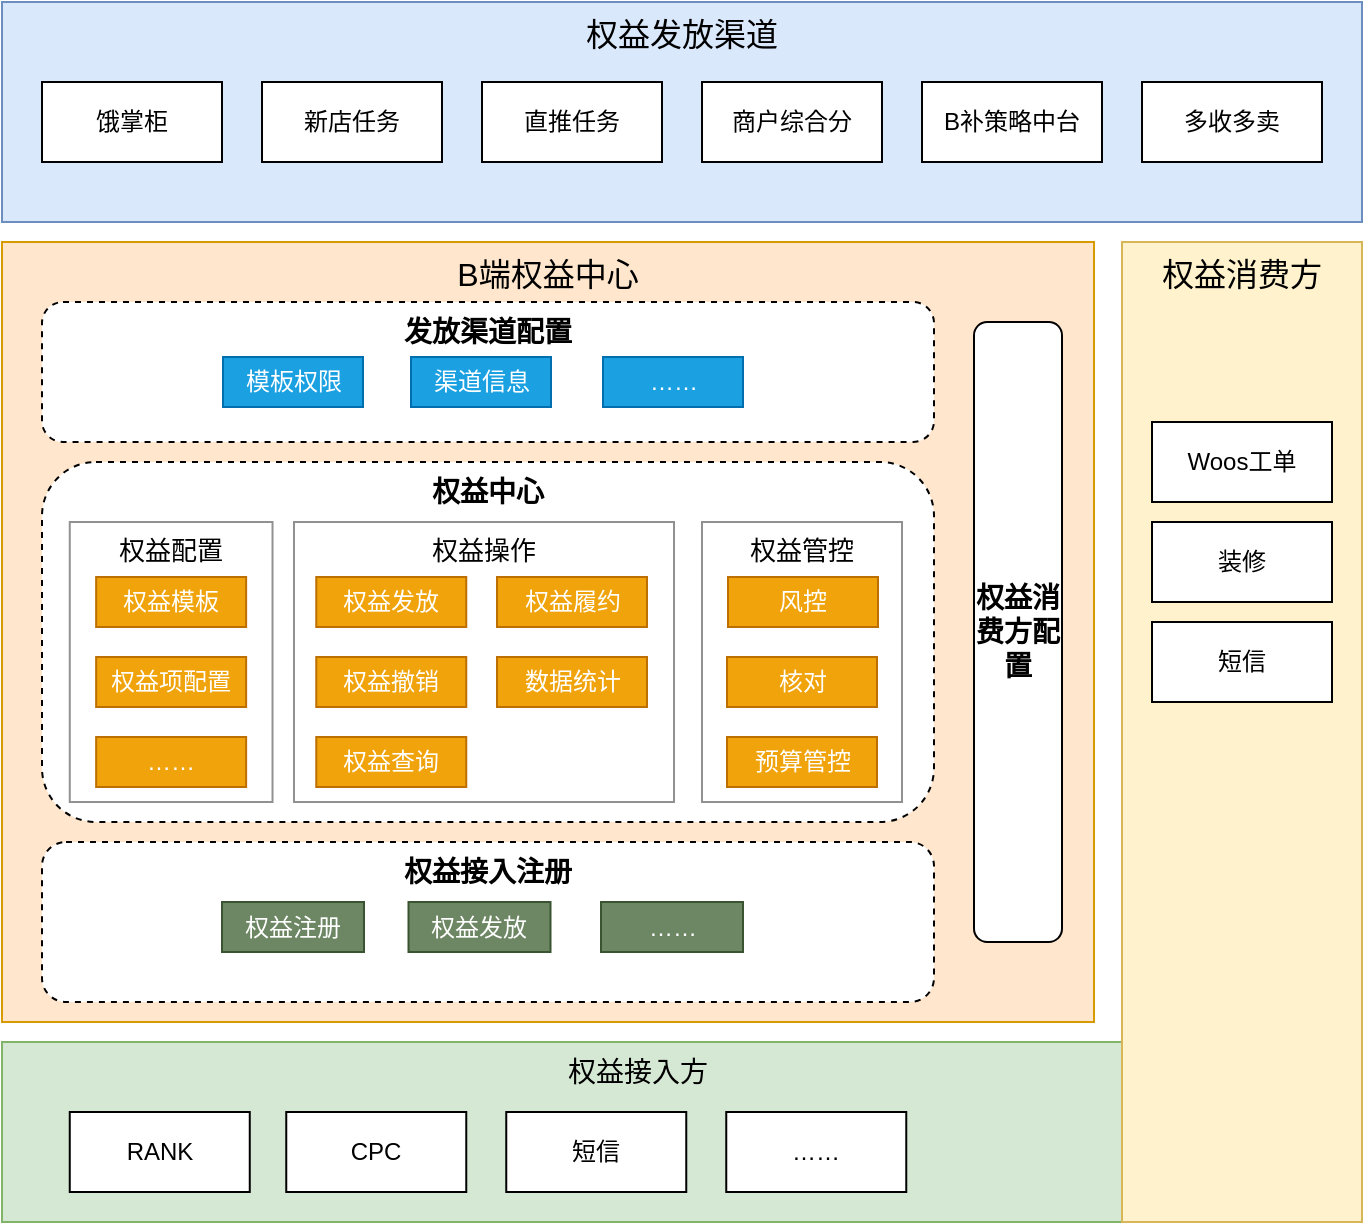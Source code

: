<mxfile version="13.2.6" type="github" pages="3">
  <diagram id="2PnTl74UNKqRBuYetURC" name="权益逻辑架构">
    <mxGraphModel dx="815" dy="461" grid="1" gridSize="10" guides="1" tooltips="1" connect="1" arrows="1" fold="1" page="1" pageScale="1" pageWidth="827" pageHeight="1169" math="0" shadow="0">
      <root>
        <mxCell id="0" />
        <mxCell id="1" parent="0" />
        <mxCell id="m5zRSeu44S-avt-80JpC-4" value="B端权益中心" style="rounded=0;whiteSpace=wrap;html=1;verticalAlign=top;fillColor=#ffe6cc;strokeColor=#d79b00;fontSize=16;" parent="1" vertex="1">
          <mxGeometry x="74" y="150" width="546" height="390" as="geometry" />
        </mxCell>
        <mxCell id="m5zRSeu44S-avt-80JpC-6" value="权益中心" style="rounded=1;whiteSpace=wrap;html=1;verticalAlign=top;dashed=1;fontStyle=1;fontSize=14;" parent="1" vertex="1">
          <mxGeometry x="94" y="260" width="446" height="180" as="geometry" />
        </mxCell>
        <mxCell id="fikLRMqPXTxop7SBzy0P-3" value="权益配置" style="rounded=0;whiteSpace=wrap;html=1;shadow=0;glass=0;comic=0;fontSize=13;verticalAlign=top;strokeColor=#919191;" parent="1" vertex="1">
          <mxGeometry x="107.88" y="290" width="101.38" height="140" as="geometry" />
        </mxCell>
        <mxCell id="m5zRSeu44S-avt-80JpC-1" value="权益接入方" style="rounded=0;whiteSpace=wrap;html=1;verticalAlign=top;fillColor=#d5e8d4;strokeColor=#82b366;fontSize=14;" parent="1" vertex="1">
          <mxGeometry x="74" y="550" width="636" height="90" as="geometry" />
        </mxCell>
        <mxCell id="m5zRSeu44S-avt-80JpC-2" value="权益发放渠道" style="rounded=0;whiteSpace=wrap;html=1;verticalAlign=top;fillColor=#dae8fc;strokeColor=#6c8ebf;fontSize=16;" parent="1" vertex="1">
          <mxGeometry x="74" y="30" width="680" height="110" as="geometry" />
        </mxCell>
        <mxCell id="m5zRSeu44S-avt-80JpC-5" value="权益接入注册" style="rounded=1;whiteSpace=wrap;html=1;verticalAlign=top;dashed=1;fontStyle=1;fontSize=14;" parent="1" vertex="1">
          <mxGeometry x="94" y="450" width="446" height="80" as="geometry" />
        </mxCell>
        <mxCell id="m5zRSeu44S-avt-80JpC-7" value="发放渠道配置" style="rounded=1;whiteSpace=wrap;html=1;verticalAlign=top;dashed=1;fontStyle=1;fontSize=14;" parent="1" vertex="1">
          <mxGeometry x="94" y="180" width="446" height="70" as="geometry" />
        </mxCell>
        <mxCell id="m5zRSeu44S-avt-80JpC-8" value="权益消费方配置" style="rounded=1;whiteSpace=wrap;html=1;verticalAlign=middle;fontStyle=1;glass=0;comic=0;shadow=0;fontSize=14;" parent="1" vertex="1">
          <mxGeometry x="560" y="190" width="44" height="310" as="geometry" />
        </mxCell>
        <mxCell id="m5zRSeu44S-avt-80JpC-9" value="饿掌柜" style="rounded=0;whiteSpace=wrap;html=1;" parent="1" vertex="1">
          <mxGeometry x="94" y="70" width="90" height="40" as="geometry" />
        </mxCell>
        <mxCell id="m5zRSeu44S-avt-80JpC-10" value="新店任务" style="rounded=0;whiteSpace=wrap;html=1;" parent="1" vertex="1">
          <mxGeometry x="204" y="70" width="90" height="40" as="geometry" />
        </mxCell>
        <mxCell id="m5zRSeu44S-avt-80JpC-12" value="直推任务" style="rounded=0;whiteSpace=wrap;html=1;" parent="1" vertex="1">
          <mxGeometry x="314" y="70" width="90" height="40" as="geometry" />
        </mxCell>
        <mxCell id="m5zRSeu44S-avt-80JpC-13" value="商户综合分" style="rounded=0;whiteSpace=wrap;html=1;" parent="1" vertex="1">
          <mxGeometry x="424" y="70" width="90" height="40" as="geometry" />
        </mxCell>
        <mxCell id="m5zRSeu44S-avt-80JpC-14" value="B补策略中台" style="rounded=0;whiteSpace=wrap;html=1;" parent="1" vertex="1">
          <mxGeometry x="534" y="70" width="90" height="40" as="geometry" />
        </mxCell>
        <mxCell id="m5zRSeu44S-avt-80JpC-15" value="多收多卖" style="rounded=0;whiteSpace=wrap;html=1;" parent="1" vertex="1">
          <mxGeometry x="644" y="70" width="90" height="40" as="geometry" />
        </mxCell>
        <mxCell id="m5zRSeu44S-avt-80JpC-16" value="权益消费方" style="rounded=0;whiteSpace=wrap;html=1;verticalAlign=top;fillColor=#fff2cc;strokeColor=#d6b656;fontSize=16;" parent="1" vertex="1">
          <mxGeometry x="634" y="150" width="120" height="490" as="geometry" />
        </mxCell>
        <mxCell id="m5zRSeu44S-avt-80JpC-17" value="Woos工单" style="rounded=0;whiteSpace=wrap;html=1;" parent="1" vertex="1">
          <mxGeometry x="649" y="240" width="90" height="40" as="geometry" />
        </mxCell>
        <mxCell id="m5zRSeu44S-avt-80JpC-18" value="装修" style="rounded=0;whiteSpace=wrap;html=1;" parent="1" vertex="1">
          <mxGeometry x="649" y="290" width="90" height="40" as="geometry" />
        </mxCell>
        <mxCell id="m5zRSeu44S-avt-80JpC-19" value="短信" style="rounded=0;whiteSpace=wrap;html=1;" parent="1" vertex="1">
          <mxGeometry x="649" y="340" width="90" height="40" as="geometry" />
        </mxCell>
        <mxCell id="m5zRSeu44S-avt-80JpC-20" value="权益模板" style="rounded=0;whiteSpace=wrap;html=1;fillColor=#f0a30a;strokeColor=#BD7000;fontColor=#ffffff;" parent="1" vertex="1">
          <mxGeometry x="121.07" y="317.5" width="75" height="25" as="geometry" />
        </mxCell>
        <mxCell id="m5zRSeu44S-avt-80JpC-23" value="模板权限" style="rounded=0;whiteSpace=wrap;html=1;fillColor=#1ba1e2;strokeColor=#006EAF;fontColor=#ffffff;" parent="1" vertex="1">
          <mxGeometry x="184.5" y="207.5" width="70" height="25" as="geometry" />
        </mxCell>
        <mxCell id="m5zRSeu44S-avt-80JpC-24" value="渠道信息" style="rounded=0;whiteSpace=wrap;html=1;fillColor=#1ba1e2;strokeColor=#006EAF;fontColor=#ffffff;" parent="1" vertex="1">
          <mxGeometry x="278.5" y="207.5" width="70" height="25" as="geometry" />
        </mxCell>
        <mxCell id="m5zRSeu44S-avt-80JpC-25" value="……" style="rounded=0;whiteSpace=wrap;html=1;fillColor=#1ba1e2;strokeColor=#006EAF;fontColor=#ffffff;" parent="1" vertex="1">
          <mxGeometry x="374.5" y="207.5" width="70" height="25" as="geometry" />
        </mxCell>
        <mxCell id="m5zRSeu44S-avt-80JpC-26" value="权益项配置" style="rounded=0;whiteSpace=wrap;html=1;fillColor=#f0a30a;strokeColor=#BD7000;fontColor=#ffffff;" parent="1" vertex="1">
          <mxGeometry x="121.07" y="357.5" width="75" height="25" as="geometry" />
        </mxCell>
        <mxCell id="m5zRSeu44S-avt-80JpC-29" value="权益注册" style="rounded=0;whiteSpace=wrap;html=1;fillColor=#6d8764;strokeColor=#3A5431;fontColor=#ffffff;" parent="1" vertex="1">
          <mxGeometry x="184" y="480" width="71" height="25" as="geometry" />
        </mxCell>
        <mxCell id="m5zRSeu44S-avt-80JpC-31" value="权益发放" style="rounded=0;whiteSpace=wrap;html=1;fillColor=#6d8764;strokeColor=#3A5431;fontColor=#ffffff;" parent="1" vertex="1">
          <mxGeometry x="277.25" y="480" width="71" height="25" as="geometry" />
        </mxCell>
        <mxCell id="m5zRSeu44S-avt-80JpC-33" value="RANK" style="rounded=0;whiteSpace=wrap;html=1;" parent="1" vertex="1">
          <mxGeometry x="107.88" y="585" width="90" height="40" as="geometry" />
        </mxCell>
        <mxCell id="m5zRSeu44S-avt-80JpC-34" value="CPC" style="rounded=0;whiteSpace=wrap;html=1;" parent="1" vertex="1">
          <mxGeometry x="216.13" y="585" width="90" height="40" as="geometry" />
        </mxCell>
        <mxCell id="m5zRSeu44S-avt-80JpC-35" value="短信" style="rounded=0;whiteSpace=wrap;html=1;" parent="1" vertex="1">
          <mxGeometry x="326.13" y="585" width="90" height="40" as="geometry" />
        </mxCell>
        <mxCell id="m5zRSeu44S-avt-80JpC-36" value="……" style="rounded=0;whiteSpace=wrap;html=1;" parent="1" vertex="1">
          <mxGeometry x="436.13" y="585" width="90" height="40" as="geometry" />
        </mxCell>
        <mxCell id="m5zRSeu44S-avt-80JpC-39" value="……" style="rounded=0;whiteSpace=wrap;html=1;fillColor=#f0a30a;strokeColor=#BD7000;fontColor=#ffffff;" parent="1" vertex="1">
          <mxGeometry x="121.07" y="397.5" width="75" height="25" as="geometry" />
        </mxCell>
        <mxCell id="fikLRMqPXTxop7SBzy0P-4" value="权益操作" style="rounded=0;whiteSpace=wrap;html=1;shadow=0;glass=0;comic=0;fontSize=13;verticalAlign=top;strokeColor=#919191;" parent="1" vertex="1">
          <mxGeometry x="220" y="290" width="190" height="140" as="geometry" />
        </mxCell>
        <mxCell id="m5zRSeu44S-avt-80JpC-22" value="权益发放" style="rounded=0;whiteSpace=wrap;html=1;fillColor=#f0a30a;strokeColor=#BD7000;fontColor=#ffffff;" parent="1" vertex="1">
          <mxGeometry x="231.13" y="317.5" width="75" height="25" as="geometry" />
        </mxCell>
        <mxCell id="m5zRSeu44S-avt-80JpC-38" value="权益撤销" style="rounded=0;whiteSpace=wrap;html=1;fillColor=#f0a30a;strokeColor=#BD7000;fontColor=#ffffff;" parent="1" vertex="1">
          <mxGeometry x="231.13" y="357.5" width="75" height="25" as="geometry" />
        </mxCell>
        <mxCell id="m5zRSeu44S-avt-80JpC-41" value="权益查询" style="rounded=0;whiteSpace=wrap;html=1;fillColor=#f0a30a;strokeColor=#BD7000;fontColor=#ffffff;" parent="1" vertex="1">
          <mxGeometry x="231.13" y="397.5" width="75" height="25" as="geometry" />
        </mxCell>
        <mxCell id="fikLRMqPXTxop7SBzy0P-6" value="权益管控" style="rounded=0;whiteSpace=wrap;html=1;shadow=0;glass=0;comic=0;fontSize=13;verticalAlign=top;strokeColor=#919191;" parent="1" vertex="1">
          <mxGeometry x="424" y="290" width="100" height="140" as="geometry" />
        </mxCell>
        <mxCell id="m5zRSeu44S-avt-80JpC-40" value="风控" style="rounded=0;whiteSpace=wrap;html=1;fillColor=#f0a30a;strokeColor=#BD7000;fontColor=#ffffff;" parent="1" vertex="1">
          <mxGeometry x="437" y="317.5" width="75" height="25" as="geometry" />
        </mxCell>
        <mxCell id="m5zRSeu44S-avt-80JpC-32" value="核对" style="rounded=0;whiteSpace=wrap;html=1;fillColor=#f0a30a;strokeColor=#BD7000;fontColor=#ffffff;" parent="1" vertex="1">
          <mxGeometry x="436.5" y="357.5" width="75" height="25" as="geometry" />
        </mxCell>
        <mxCell id="fikLRMqPXTxop7SBzy0P-7" value="预算管控" style="rounded=0;whiteSpace=wrap;html=1;fillColor=#f0a30a;strokeColor=#BD7000;fontColor=#ffffff;" parent="1" vertex="1">
          <mxGeometry x="436.5" y="397.5" width="75" height="25" as="geometry" />
        </mxCell>
        <mxCell id="DMx_Uf9_NNBvgIRHCyFm-1" value="权益履约" style="rounded=0;whiteSpace=wrap;html=1;fillColor=#f0a30a;strokeColor=#BD7000;fontColor=#ffffff;" parent="1" vertex="1">
          <mxGeometry x="321.5" y="317.5" width="75" height="25" as="geometry" />
        </mxCell>
        <mxCell id="DMx_Uf9_NNBvgIRHCyFm-2" value="数据统计" style="rounded=0;whiteSpace=wrap;html=1;fillColor=#f0a30a;strokeColor=#BD7000;fontColor=#ffffff;" parent="1" vertex="1">
          <mxGeometry x="321.5" y="357.5" width="75" height="25" as="geometry" />
        </mxCell>
        <mxCell id="DMx_Uf9_NNBvgIRHCyFm-3" value="……" style="rounded=0;whiteSpace=wrap;html=1;fillColor=#6d8764;strokeColor=#3A5431;fontColor=#ffffff;" parent="1" vertex="1">
          <mxGeometry x="373.5" y="480" width="71" height="25" as="geometry" />
        </mxCell>
      </root>
    </mxGraphModel>
  </diagram>
  <diagram id="XFu0w0I06g3yXQpeUTA6" name="任务逻辑架构">
    <mxGraphModel dx="815" dy="461" grid="1" gridSize="10" guides="1" tooltips="1" connect="1" arrows="1" fold="1" page="1" pageScale="1" pageWidth="827" pageHeight="1169" math="0" shadow="0">
      <root>
        <mxCell id="eIxTCOxy4NR1cOcmRk1r-0" />
        <mxCell id="eIxTCOxy4NR1cOcmRk1r-1" parent="eIxTCOxy4NR1cOcmRk1r-0" />
        <mxCell id="xYQMh_BDksizLYPRi_n0-0" value="任务玩法" style="rounded=0;whiteSpace=wrap;html=1;fontSize=14;verticalAlign=top;" parent="eIxTCOxy4NR1cOcmRk1r-1" vertex="1">
          <mxGeometry x="110" y="40" width="530" height="230" as="geometry" />
        </mxCell>
        <mxCell id="xYQMh_BDksizLYPRi_n0-1" value="任务基础" style="rounded=0;whiteSpace=wrap;html=1;fontSize=14;verticalAlign=top;" parent="eIxTCOxy4NR1cOcmRk1r-1" vertex="1">
          <mxGeometry x="110" y="290" width="530" height="140" as="geometry" />
        </mxCell>
        <mxCell id="xYQMh_BDksizLYPRi_n0-2" value="任务规则" style="rounded=0;whiteSpace=wrap;html=1;fontSize=14;" parent="eIxTCOxy4NR1cOcmRk1r-1" vertex="1">
          <mxGeometry x="167.25" y="323.5" width="80" height="35" as="geometry" />
        </mxCell>
        <mxCell id="xYQMh_BDksizLYPRi_n0-3" value="下发任务" style="rounded=0;whiteSpace=wrap;html=1;fontSize=14;" parent="eIxTCOxy4NR1cOcmRk1r-1" vertex="1">
          <mxGeometry x="277.25" y="323.5" width="80" height="35" as="geometry" />
        </mxCell>
        <mxCell id="xYQMh_BDksizLYPRi_n0-4" value="触达" style="rounded=0;whiteSpace=wrap;html=1;fontSize=14;" parent="eIxTCOxy4NR1cOcmRk1r-1" vertex="1">
          <mxGeometry x="502.75" y="323.5" width="80" height="35" as="geometry" />
        </mxCell>
        <mxCell id="xYQMh_BDksizLYPRi_n0-5" value="预警" style="rounded=0;whiteSpace=wrap;html=1;fontSize=14;" parent="eIxTCOxy4NR1cOcmRk1r-1" vertex="1">
          <mxGeometry x="387.25" y="323.5" width="80" height="35" as="geometry" />
        </mxCell>
        <mxCell id="xYQMh_BDksizLYPRi_n0-7" value="" style="rounded=0;whiteSpace=wrap;html=1;fontSize=14;" parent="eIxTCOxy4NR1cOcmRk1r-1" vertex="1">
          <mxGeometry x="134.5" y="110" width="115.5" height="140" as="geometry" />
        </mxCell>
      </root>
    </mxGraphModel>
  </diagram>
  <diagram id="agbKfEG_clA7j5v_aPXL" name="ER图">
    <mxGraphModel dx="1703" dy="719" grid="1" gridSize="10" guides="1" tooltips="1" connect="1" arrows="1" fold="1" page="1" pageScale="1" pageWidth="827" pageHeight="1169" math="0" shadow="0">
      <root>
        <mxCell id="ENWn09RWQy2P7UWhgIr7-0" />
        <mxCell id="ENWn09RWQy2P7UWhgIr7-1" parent="ENWn09RWQy2P7UWhgIr7-0" />
        <mxCell id="ENWn09RWQy2P7UWhgIr7-21" value="tb_eq_tmpl&#xa;权益模板" style="swimlane;fontStyle=0;childLayout=stackLayout;horizontal=1;startSize=40;horizontalStack=0;resizeParent=1;resizeParentMax=0;resizeLast=0;collapsible=1;marginBottom=0;align=center;fontSize=14;" parent="ENWn09RWQy2P7UWhgIr7-1" vertex="1">
          <mxGeometry x="50" y="268" width="220" height="248" as="geometry" />
        </mxCell>
        <mxCell id="ENWn09RWQy2P7UWhgIr7-22" value="id" style="text;strokeColor=none;fillColor=none;spacingLeft=4;spacingRight=4;overflow=hidden;rotatable=0;points=[[0,0.5],[1,0.5]];portConstraint=eastwest;fontSize=12;" parent="ENWn09RWQy2P7UWhgIr7-21" vertex="1">
          <mxGeometry y="40" width="220" height="26" as="geometry" />
        </mxCell>
        <mxCell id="ENWn09RWQy2P7UWhgIr7-35" value="code" style="text;strokeColor=none;fillColor=none;spacingLeft=4;spacingRight=4;overflow=hidden;rotatable=0;points=[[0,0.5],[1,0.5]];portConstraint=eastwest;fontSize=12;" parent="ENWn09RWQy2P7UWhgIr7-21" vertex="1">
          <mxGeometry y="66" width="220" height="26" as="geometry" />
        </mxCell>
        <mxCell id="ENWn09RWQy2P7UWhgIr7-23" value="name（模板名称）" style="text;strokeColor=none;fillColor=none;spacingLeft=4;spacingRight=4;overflow=hidden;rotatable=0;points=[[0,0.5],[1,0.5]];portConstraint=eastwest;fontSize=12;" parent="ENWn09RWQy2P7UWhgIr7-21" vertex="1">
          <mxGeometry y="92" width="220" height="26" as="geometry" />
        </mxCell>
        <mxCell id="ENWn09RWQy2P7UWhgIr7-24" value="reward_type（权益分类）" style="text;strokeColor=none;fillColor=none;spacingLeft=4;spacingRight=4;overflow=hidden;rotatable=0;points=[[0,0.5],[1,0.5]];portConstraint=eastwest;fontSize=12;" parent="ENWn09RWQy2P7UWhgIr7-21" vertex="1">
          <mxGeometry y="118" width="220" height="26" as="geometry" />
        </mxCell>
        <mxCell id="ENWn09RWQy2P7UWhgIr7-26" value="default_properties（默认属性）" style="text;strokeColor=none;fillColor=none;spacingLeft=4;spacingRight=4;overflow=hidden;rotatable=0;points=[[0,0.5],[1,0.5]];portConstraint=eastwest;fontSize=12;fontColor=#000000;" parent="ENWn09RWQy2P7UWhgIr7-21" vertex="1">
          <mxGeometry y="144" width="220" height="26" as="geometry" />
        </mxCell>
        <mxCell id="L4hvQWv5Ow1Ec-bKiDa0-40" value="link_mode（接入模式 0无 1适配 2标准）" style="text;strokeColor=none;fillColor=none;spacingLeft=4;spacingRight=4;overflow=hidden;rotatable=0;points=[[0,0.5],[1,0.5]];portConstraint=eastwest;fontSize=12;fontColor=#000000;" vertex="1" parent="ENWn09RWQy2P7UWhgIr7-21">
          <mxGeometry y="170" width="220" height="26" as="geometry" />
        </mxCell>
        <mxCell id="L4hvQWv5Ow1Ec-bKiDa0-51" value="is_can_revoke（是否可撤销 0否 1是）" style="text;strokeColor=none;fillColor=none;spacingLeft=4;spacingRight=4;overflow=hidden;rotatable=0;points=[[0,0.5],[1,0.5]];portConstraint=eastwest;fontSize=12;fontColor=#000000;" vertex="1" parent="ENWn09RWQy2P7UWhgIr7-21">
          <mxGeometry y="196" width="220" height="26" as="geometry" />
        </mxCell>
        <mxCell id="L4hvQWv5Ow1Ec-bKiDa0-52" value="is_cumulative（ 是否可累加 0否 1是）" style="text;strokeColor=none;fillColor=none;spacingLeft=4;spacingRight=4;overflow=hidden;rotatable=0;points=[[0,0.5],[1,0.5]];portConstraint=eastwest;fontSize=12;fontColor=#000000;" vertex="1" parent="ENWn09RWQy2P7UWhgIr7-21">
          <mxGeometry y="222" width="220" height="26" as="geometry" />
        </mxCell>
        <mxCell id="ENWn09RWQy2P7UWhgIr7-28" value="tb_eq_tmpl_channnel&#xa;模板可应用渠道配置" style="swimlane;fontStyle=0;childLayout=stackLayout;horizontal=1;startSize=40;horizontalStack=0;resizeParent=1;resizeParentMax=0;resizeLast=0;collapsible=1;marginBottom=0;align=center;fontSize=14;" parent="ENWn09RWQy2P7UWhgIr7-1" vertex="1">
          <mxGeometry x="50" y="20" width="190" height="118" as="geometry" />
        </mxCell>
        <mxCell id="ENWn09RWQy2P7UWhgIr7-29" value="id" style="text;strokeColor=none;fillColor=none;spacingLeft=4;spacingRight=4;overflow=hidden;rotatable=0;points=[[0,0.5],[1,0.5]];portConstraint=eastwest;fontSize=12;" parent="ENWn09RWQy2P7UWhgIr7-28" vertex="1">
          <mxGeometry y="40" width="190" height="26" as="geometry" />
        </mxCell>
        <mxCell id="ENWn09RWQy2P7UWhgIr7-30" value="tmpl_code（权益Code）" style="text;strokeColor=none;fillColor=none;spacingLeft=4;spacingRight=4;overflow=hidden;rotatable=0;points=[[0,0.5],[1,0.5]];portConstraint=eastwest;fontSize=12;" parent="ENWn09RWQy2P7UWhgIr7-28" vertex="1">
          <mxGeometry y="66" width="190" height="26" as="geometry" />
        </mxCell>
        <mxCell id="ENWn09RWQy2P7UWhgIr7-31" value="channel_code（渠道Code）" style="text;strokeColor=none;fillColor=none;spacingLeft=4;spacingRight=4;overflow=hidden;rotatable=0;points=[[0,0.5],[1,0.5]];portConstraint=eastwest;fontSize=12;" parent="ENWn09RWQy2P7UWhgIr7-28" vertex="1">
          <mxGeometry y="92" width="190" height="26" as="geometry" />
        </mxCell>
        <mxCell id="L4hvQWv5Ow1Ec-bKiDa0-1" style="edgeStyle=orthogonalEdgeStyle;rounded=0;orthogonalLoop=1;jettySize=auto;html=1;exitX=1;exitY=0.5;exitDx=0;exitDy=0;entryX=0;entryY=0.5;entryDx=0;entryDy=0;" edge="1" parent="ENWn09RWQy2P7UWhgIr7-1" source="ENWn09RWQy2P7UWhgIr7-31" target="ENWn09RWQy2P7UWhgIr7-27">
          <mxGeometry relative="1" as="geometry" />
        </mxCell>
        <mxCell id="L4hvQWv5Ow1Ec-bKiDa0-4" style="edgeStyle=orthogonalEdgeStyle;rounded=0;orthogonalLoop=1;jettySize=auto;html=1;exitX=0;exitY=0.5;exitDx=0;exitDy=0;entryX=1;entryY=0.5;entryDx=0;entryDy=0;" edge="1" parent="ENWn09RWQy2P7UWhgIr7-1" source="ENWn09RWQy2P7UWhgIr7-6" target="ENWn09RWQy2P7UWhgIr7-35">
          <mxGeometry relative="1" as="geometry" />
        </mxCell>
        <mxCell id="ENWn09RWQy2P7UWhgIr7-10" value="tb_eq_channel&#xa;渠道配置" style="swimlane;fontStyle=0;childLayout=stackLayout;horizontal=1;startSize=40;horizontalStack=0;resizeParent=1;resizeParentMax=0;resizeLast=0;collapsible=1;marginBottom=0;align=center;fontSize=14;" parent="ENWn09RWQy2P7UWhgIr7-1" vertex="1">
          <mxGeometry x="390" y="46" width="200" height="118" as="geometry" />
        </mxCell>
        <mxCell id="ENWn09RWQy2P7UWhgIr7-11" value="id" style="text;strokeColor=none;fillColor=none;spacingLeft=4;spacingRight=4;overflow=hidden;rotatable=0;points=[[0,0.5],[1,0.5]];portConstraint=eastwest;fontSize=12;" parent="ENWn09RWQy2P7UWhgIr7-10" vertex="1">
          <mxGeometry y="40" width="200" height="26" as="geometry" />
        </mxCell>
        <mxCell id="ENWn09RWQy2P7UWhgIr7-27" value="code（渠道编号）" style="text;strokeColor=none;fillColor=none;spacingLeft=4;spacingRight=4;overflow=hidden;rotatable=0;points=[[0,0.5],[1,0.5]];portConstraint=eastwest;fontSize=12;" parent="ENWn09RWQy2P7UWhgIr7-10" vertex="1">
          <mxGeometry y="66" width="200" height="26" as="geometry" />
        </mxCell>
        <mxCell id="ENWn09RWQy2P7UWhgIr7-12" value="name（渠道说明）" style="text;strokeColor=none;fillColor=none;spacingLeft=4;spacingRight=4;overflow=hidden;rotatable=0;points=[[0,0.5],[1,0.5]];portConstraint=eastwest;fontSize=12;" parent="ENWn09RWQy2P7UWhgIr7-10" vertex="1">
          <mxGeometry y="92" width="200" height="26" as="geometry" />
        </mxCell>
        <mxCell id="L4hvQWv5Ow1Ec-bKiDa0-28" value="tb_eq_tmpl_consumer&#xa;消费方可查询项配置" style="swimlane;fontStyle=0;childLayout=stackLayout;horizontal=1;startSize=40;horizontalStack=0;resizeParent=1;resizeParentMax=0;resizeLast=0;collapsible=1;marginBottom=0;align=center;fontSize=14;" vertex="1" parent="ENWn09RWQy2P7UWhgIr7-1">
          <mxGeometry x="50" y="530" width="190" height="118" as="geometry" />
        </mxCell>
        <mxCell id="L4hvQWv5Ow1Ec-bKiDa0-29" value="id" style="text;strokeColor=none;fillColor=none;spacingLeft=4;spacingRight=4;overflow=hidden;rotatable=0;points=[[0,0.5],[1,0.5]];portConstraint=eastwest;fontSize=12;" vertex="1" parent="L4hvQWv5Ow1Ec-bKiDa0-28">
          <mxGeometry y="40" width="190" height="26" as="geometry" />
        </mxCell>
        <mxCell id="L4hvQWv5Ow1Ec-bKiDa0-30" value="tmpl_code（权益Code）" style="text;strokeColor=none;fillColor=none;spacingLeft=4;spacingRight=4;overflow=hidden;rotatable=0;points=[[0,0.5],[1,0.5]];portConstraint=eastwest;fontSize=12;" vertex="1" parent="L4hvQWv5Ow1Ec-bKiDa0-28">
          <mxGeometry y="66" width="190" height="26" as="geometry" />
        </mxCell>
        <mxCell id="L4hvQWv5Ow1Ec-bKiDa0-31" value="consumer_code（渠道Code）" style="text;strokeColor=none;fillColor=none;spacingLeft=4;spacingRight=4;overflow=hidden;rotatable=0;points=[[0,0.5],[1,0.5]];portConstraint=eastwest;fontSize=12;" vertex="1" parent="L4hvQWv5Ow1Ec-bKiDa0-28">
          <mxGeometry y="92" width="190" height="26" as="geometry" />
        </mxCell>
        <mxCell id="L4hvQWv5Ow1Ec-bKiDa0-42" style="edgeStyle=orthogonalEdgeStyle;rounded=0;orthogonalLoop=1;jettySize=auto;elbow=vertical;html=1;exitX=0;exitY=0.5;exitDx=0;exitDy=0;entryX=1;entryY=0.5;entryDx=0;entryDy=0;" edge="1" parent="ENWn09RWQy2P7UWhgIr7-1" source="L4hvQWv5Ow1Ec-bKiDa0-7" target="ENWn09RWQy2P7UWhgIr7-3">
          <mxGeometry relative="1" as="geometry" />
        </mxCell>
        <mxCell id="L4hvQWv5Ow1Ec-bKiDa0-5" value="tb_eq_send_record&#xa;权益发放记录" style="swimlane;fontStyle=0;childLayout=stackLayout;horizontal=1;startSize=40;horizontalStack=0;resizeParent=1;resizeParentMax=0;resizeLast=0;collapsible=1;marginBottom=0;align=center;fontSize=14;" vertex="1" parent="ENWn09RWQy2P7UWhgIr7-1">
          <mxGeometry x="740" y="190" width="220" height="534" as="geometry" />
        </mxCell>
        <mxCell id="L4hvQWv5Ow1Ec-bKiDa0-6" value="id" style="text;strokeColor=none;fillColor=none;spacingLeft=4;spacingRight=4;overflow=hidden;rotatable=0;points=[[0,0.5],[1,0.5]];portConstraint=eastwest;fontSize=12;" vertex="1" parent="L4hvQWv5Ow1Ec-bKiDa0-5">
          <mxGeometry y="40" width="220" height="26" as="geometry" />
        </mxCell>
        <mxCell id="L4hvQWv5Ow1Ec-bKiDa0-7" value="eq_id（权益id）" style="text;strokeColor=none;fillColor=none;spacingLeft=4;spacingRight=4;overflow=hidden;rotatable=0;points=[[0,0.5],[1,0.5]];portConstraint=eastwest;fontSize=12;" vertex="1" parent="L4hvQWv5Ow1Ec-bKiDa0-5">
          <mxGeometry y="66" width="220" height="26" as="geometry" />
        </mxCell>
        <mxCell id="L4hvQWv5Ow1Ec-bKiDa0-8" value="eq_code（权益Code）" style="text;strokeColor=none;fillColor=none;spacingLeft=4;spacingRight=4;overflow=hidden;rotatable=0;points=[[0,0.5],[1,0.5]];portConstraint=eastwest;fontSize=12;" vertex="1" parent="L4hvQWv5Ow1Ec-bKiDa0-5">
          <mxGeometry y="92" width="220" height="26" as="geometry" />
        </mxCell>
        <mxCell id="L4hvQWv5Ow1Ec-bKiDa0-9" value="channel（发放渠道身份标识）" style="text;strokeColor=none;fillColor=none;spacingLeft=4;spacingRight=4;overflow=hidden;rotatable=0;points=[[0,0.5],[1,0.5]];portConstraint=eastwest;fontSize=12;" vertex="1" parent="L4hvQWv5Ow1Ec-bKiDa0-5">
          <mxGeometry y="118" width="220" height="26" as="geometry" />
        </mxCell>
        <mxCell id="L4hvQWv5Ow1Ec-bKiDa0-10" value="shop_id（权益店铺ID）" style="text;strokeColor=none;fillColor=none;spacingLeft=4;spacingRight=4;overflow=hidden;rotatable=0;points=[[0,0.5],[1,0.5]];portConstraint=eastwest;fontSize=12;fontColor=#000000;" vertex="1" parent="L4hvQWv5Ow1Ec-bKiDa0-5">
          <mxGeometry y="144" width="220" height="26" as="geometry" />
        </mxCell>
        <mxCell id="L4hvQWv5Ow1Ec-bKiDa0-11" value="req_id（请求流水id）" style="text;strokeColor=none;fillColor=none;spacingLeft=4;spacingRight=4;overflow=hidden;rotatable=0;points=[[0,0.5],[1,0.5]];portConstraint=eastwest;fontSize=12;fontColor=#000000;" vertex="1" parent="L4hvQWv5Ow1Ec-bKiDa0-5">
          <mxGeometry y="170" width="220" height="26" as="geometry" />
        </mxCell>
        <mxCell id="L4hvQWv5Ow1Ec-bKiDa0-16" value="req_time（请求时间）" style="text;strokeColor=none;fillColor=none;spacingLeft=4;spacingRight=4;overflow=hidden;rotatable=0;points=[[0,0.5],[1,0.5]];portConstraint=eastwest;fontSize=12;fontColor=#000000;" vertex="1" parent="L4hvQWv5Ow1Ec-bKiDa0-5">
          <mxGeometry y="196" width="220" height="26" as="geometry" />
        </mxCell>
        <mxCell id="L4hvQWv5Ow1Ec-bKiDa0-46" value="req_order_no（请求业务单号）" style="text;strokeColor=none;fillColor=none;spacingLeft=4;spacingRight=4;overflow=hidden;rotatable=0;points=[[0,0.5],[1,0.5]];portConstraint=eastwest;fontSize=12;fontColor=#000000;" vertex="1" parent="L4hvQWv5Ow1Ec-bKiDa0-5">
          <mxGeometry y="222" width="220" height="26" as="geometry" />
        </mxCell>
        <mxCell id="L4hvQWv5Ow1Ec-bKiDa0-20" value="status（权益数据状态 0有效 1无效）" style="text;strokeColor=none;fillColor=none;spacingLeft=4;spacingRight=4;overflow=hidden;rotatable=0;points=[[0,0.5],[1,0.5]];portConstraint=eastwest;fontSize=12;fontColor=#000000;" vertex="1" parent="L4hvQWv5Ow1Ec-bKiDa0-5">
          <mxGeometry y="248" width="220" height="26" as="geometry" />
        </mxCell>
        <mxCell id="L4hvQWv5Ow1Ec-bKiDa0-18" value="begin_time（有效期开始时间）" style="text;strokeColor=none;fillColor=none;spacingLeft=4;spacingRight=4;overflow=hidden;rotatable=0;points=[[0,0.5],[1,0.5]];portConstraint=eastwest;fontSize=12;fontColor=#000000;" vertex="1" parent="L4hvQWv5Ow1Ec-bKiDa0-5">
          <mxGeometry y="274" width="220" height="26" as="geometry" />
        </mxCell>
        <mxCell id="L4hvQWv5Ow1Ec-bKiDa0-19" value="end_time（有效期结束时间）" style="text;strokeColor=none;fillColor=none;spacingLeft=4;spacingRight=4;overflow=hidden;rotatable=0;points=[[0,0.5],[1,0.5]];portConstraint=eastwest;fontSize=12;fontColor=#000000;" vertex="1" parent="L4hvQWv5Ow1Ec-bKiDa0-5">
          <mxGeometry y="300" width="220" height="26" as="geometry" />
        </mxCell>
        <mxCell id="L4hvQWv5Ow1Ec-bKiDa0-21" value="parameter（动态参数）" style="text;strokeColor=none;fillColor=none;spacingLeft=4;spacingRight=4;overflow=hidden;rotatable=0;points=[[0,0.5],[1,0.5]];portConstraint=eastwest;fontSize=12;fontColor=#000000;" vertex="1" parent="L4hvQWv5Ow1Ec-bKiDa0-5">
          <mxGeometry y="326" width="220" height="26" as="geometry" />
        </mxCell>
        <mxCell id="L4hvQWv5Ow1Ec-bKiDa0-23" value="remark（备注）" style="text;strokeColor=none;fillColor=none;spacingLeft=4;spacingRight=4;overflow=hidden;rotatable=0;points=[[0,0.5],[1,0.5]];portConstraint=eastwest;fontSize=12;fontColor=#000000;" vertex="1" parent="L4hvQWv5Ow1Ec-bKiDa0-5">
          <mxGeometry y="352" width="220" height="26" as="geometry" />
        </mxCell>
        <mxCell id="L4hvQWv5Ow1Ec-bKiDa0-12" value="business_id（记录唯一标识）" style="text;strokeColor=none;fillColor=none;spacingLeft=4;spacingRight=4;overflow=hidden;rotatable=0;points=[[0,0.5],[1,0.5]];portConstraint=eastwest;fontSize=12;fontColor=#000000;" vertex="1" parent="L4hvQWv5Ow1Ec-bKiDa0-5">
          <mxGeometry y="378" width="220" height="26" as="geometry" />
        </mxCell>
        <mxCell id="L4hvQWv5Ow1Ec-bKiDa0-13" value="response_no（权益方响应单号）" style="text;strokeColor=none;fillColor=none;spacingLeft=4;spacingRight=4;overflow=hidden;rotatable=0;points=[[0,0.5],[1,0.5]];portConstraint=eastwest;fontSize=12;fontColor=#000000;" vertex="1" parent="L4hvQWv5Ow1Ec-bKiDa0-5">
          <mxGeometry y="404" width="220" height="26" as="geometry" />
        </mxCell>
        <mxCell id="L4hvQWv5Ow1Ec-bKiDa0-14" value="send_status（状态 0待发放 1已发放）" style="text;strokeColor=none;fillColor=none;spacingLeft=4;spacingRight=4;overflow=hidden;rotatable=0;points=[[0,0.5],[1,0.5]];portConstraint=eastwest;fontSize=12;fontColor=#000000;" vertex="1" parent="L4hvQWv5Ow1Ec-bKiDa0-5">
          <mxGeometry y="430" width="220" height="26" as="geometry" />
        </mxCell>
        <mxCell id="L4hvQWv5Ow1Ec-bKiDa0-17" value="response_time（响应时间）" style="text;strokeColor=none;fillColor=none;spacingLeft=4;spacingRight=4;overflow=hidden;rotatable=0;points=[[0,0.5],[1,0.5]];portConstraint=eastwest;fontSize=12;fontColor=#000000;" vertex="1" parent="L4hvQWv5Ow1Ec-bKiDa0-5">
          <mxGeometry y="456" width="220" height="26" as="geometry" />
        </mxCell>
        <mxCell id="L4hvQWv5Ow1Ec-bKiDa0-48" value="operator（操作人）" style="text;strokeColor=none;fillColor=none;spacingLeft=4;spacingRight=4;overflow=hidden;rotatable=0;points=[[0,0.5],[1,0.5]];portConstraint=eastwest;fontSize=12;fontColor=#000000;" vertex="1" parent="L4hvQWv5Ow1Ec-bKiDa0-5">
          <mxGeometry y="482" width="220" height="26" as="geometry" />
        </mxCell>
        <mxCell id="L4hvQWv5Ow1Ec-bKiDa0-49" value="operator_id（操作人ID）" style="text;strokeColor=none;fillColor=none;spacingLeft=4;spacingRight=4;overflow=hidden;rotatable=0;points=[[0,0.5],[1,0.5]];portConstraint=eastwest;fontSize=12;fontColor=#000000;" vertex="1" parent="L4hvQWv5Ow1Ec-bKiDa0-5">
          <mxGeometry y="508" width="220" height="26" as="geometry" />
        </mxCell>
        <mxCell id="ENWn09RWQy2P7UWhgIr7-2" value="tb_eq_item&#xa;权益项" style="swimlane;fontStyle=0;childLayout=stackLayout;horizontal=1;startSize=40;horizontalStack=0;resizeParent=1;resizeParentMax=0;resizeLast=0;collapsible=1;marginBottom=0;align=center;fontSize=14;" parent="ENWn09RWQy2P7UWhgIr7-1" vertex="1">
          <mxGeometry x="390" y="216" width="200" height="248" as="geometry" />
        </mxCell>
        <mxCell id="ENWn09RWQy2P7UWhgIr7-3" value="id" style="text;strokeColor=none;fillColor=none;spacingLeft=4;spacingRight=4;overflow=hidden;rotatable=0;points=[[0,0.5],[1,0.5]];portConstraint=eastwest;fontSize=12;" parent="ENWn09RWQy2P7UWhgIr7-2" vertex="1">
          <mxGeometry y="40" width="200" height="26" as="geometry" />
        </mxCell>
        <mxCell id="ENWn09RWQy2P7UWhgIr7-4" value="title（权益名称）" style="text;strokeColor=none;fillColor=none;spacingLeft=4;spacingRight=4;overflow=hidden;rotatable=0;points=[[0,0.5],[1,0.5]];portConstraint=eastwest;fontSize=12;" parent="ENWn09RWQy2P7UWhgIr7-2" vertex="1">
          <mxGeometry y="66" width="200" height="26" as="geometry" />
        </mxCell>
        <mxCell id="ENWn09RWQy2P7UWhgIr7-6" value="eq_code（权益模板Code）" style="text;strokeColor=none;fillColor=none;spacingLeft=4;spacingRight=4;overflow=hidden;rotatable=0;points=[[0,0.5],[1,0.5]];portConstraint=eastwest;fontSize=12;" parent="ENWn09RWQy2P7UWhgIr7-2" vertex="1">
          <mxGeometry y="92" width="200" height="26" as="geometry" />
        </mxCell>
        <mxCell id="ENWn09RWQy2P7UWhgIr7-7" value="reward_module（权益应用场景）" style="text;strokeColor=none;fillColor=none;spacingLeft=4;spacingRight=4;overflow=hidden;rotatable=0;points=[[0,0.5],[1,0.5]];portConstraint=eastwest;fontSize=12;fontColor=#000000;" parent="ENWn09RWQy2P7UWhgIr7-2" vertex="1">
          <mxGeometry y="118" width="200" height="26" as="geometry" />
        </mxCell>
        <mxCell id="ENWn09RWQy2P7UWhgIr7-8" value="status（权益状态）" style="text;strokeColor=none;fillColor=none;spacingLeft=4;spacingRight=4;overflow=hidden;rotatable=0;points=[[0,0.5],[1,0.5]];portConstraint=eastwest;fontSize=12;fontColor=#000000;" parent="ENWn09RWQy2P7UWhgIr7-2" vertex="1">
          <mxGeometry y="144" width="200" height="26" as="geometry" />
        </mxCell>
        <mxCell id="ENWn09RWQy2P7UWhgIr7-18" value="is_dynamic（是否动态参数模板）" style="text;strokeColor=none;fillColor=none;spacingLeft=4;spacingRight=4;overflow=hidden;rotatable=0;points=[[0,0.5],[1,0.5]];portConstraint=eastwest;fontSize=12;fontColor=#000000;" parent="ENWn09RWQy2P7UWhgIr7-2" vertex="1">
          <mxGeometry y="170" width="200" height="26" as="geometry" />
        </mxCell>
        <mxCell id="ENWn09RWQy2P7UWhgIr7-19" value="description（权益说明）" style="text;strokeColor=none;fillColor=none;spacingLeft=4;spacingRight=4;overflow=hidden;rotatable=0;points=[[0,0.5],[1,0.5]];portConstraint=eastwest;fontSize=12;fontColor=#000000;" parent="ENWn09RWQy2P7UWhgIr7-2" vertex="1">
          <mxGeometry y="196" width="200" height="26" as="geometry" />
        </mxCell>
        <mxCell id="ENWn09RWQy2P7UWhgIr7-20" value="reward_info（权益属性）" style="text;strokeColor=none;fillColor=none;spacingLeft=4;spacingRight=4;overflow=hidden;rotatable=0;points=[[0,0.5],[1,0.5]];portConstraint=eastwest;fontSize=12;fontColor=#000000;" parent="ENWn09RWQy2P7UWhgIr7-2" vertex="1">
          <mxGeometry y="222" width="200" height="26" as="geometry" />
        </mxCell>
        <mxCell id="L4hvQWv5Ow1Ec-bKiDa0-43" style="edgeStyle=orthogonalEdgeStyle;rounded=0;orthogonalLoop=1;jettySize=auto;html=1;exitX=0;exitY=0.5;exitDx=0;exitDy=0;entryX=0;entryY=0.5;entryDx=0;entryDy=0;" edge="1" parent="ENWn09RWQy2P7UWhgIr7-1" source="ENWn09RWQy2P7UWhgIr7-30" target="ENWn09RWQy2P7UWhgIr7-35">
          <mxGeometry relative="1" as="geometry">
            <Array as="points">
              <mxPoint x="20" y="99" />
              <mxPoint x="20" y="347" />
            </Array>
          </mxGeometry>
        </mxCell>
        <mxCell id="L4hvQWv5Ow1Ec-bKiDa0-44" style="edgeStyle=orthogonalEdgeStyle;rounded=0;orthogonalLoop=1;jettySize=auto;html=1;exitX=1;exitY=0.5;exitDx=0;exitDy=0;entryX=0;entryY=0.5;entryDx=0;entryDy=0;" edge="1" parent="ENWn09RWQy2P7UWhgIr7-1" source="L4hvQWv5Ow1Ec-bKiDa0-31" target="L4hvQWv5Ow1Ec-bKiDa0-37">
          <mxGeometry relative="1" as="geometry" />
        </mxCell>
        <mxCell id="L4hvQWv5Ow1Ec-bKiDa0-45" style="edgeStyle=orthogonalEdgeStyle;rounded=0;orthogonalLoop=1;jettySize=auto;html=1;exitX=0;exitY=0.5;exitDx=0;exitDy=0;entryX=0;entryY=0.5;entryDx=0;entryDy=0;" edge="1" parent="ENWn09RWQy2P7UWhgIr7-1" source="L4hvQWv5Ow1Ec-bKiDa0-30" target="ENWn09RWQy2P7UWhgIr7-35">
          <mxGeometry relative="1" as="geometry">
            <Array as="points">
              <mxPoint x="20" y="609" />
              <mxPoint x="20" y="347" />
            </Array>
          </mxGeometry>
        </mxCell>
        <mxCell id="L4hvQWv5Ow1Ec-bKiDa0-35" value="tb_eq_consumer&#xa;权益消费方配置" style="swimlane;fontStyle=0;childLayout=stackLayout;horizontal=1;startSize=40;horizontalStack=0;resizeParent=1;resizeParentMax=0;resizeLast=0;collapsible=1;marginBottom=0;align=center;fontSize=14;" vertex="1" parent="ENWn09RWQy2P7UWhgIr7-1">
          <mxGeometry x="320" y="530" width="200" height="118" as="geometry" />
        </mxCell>
        <mxCell id="L4hvQWv5Ow1Ec-bKiDa0-36" value="id" style="text;strokeColor=none;fillColor=none;spacingLeft=4;spacingRight=4;overflow=hidden;rotatable=0;points=[[0,0.5],[1,0.5]];portConstraint=eastwest;fontSize=12;" vertex="1" parent="L4hvQWv5Ow1Ec-bKiDa0-35">
          <mxGeometry y="40" width="200" height="26" as="geometry" />
        </mxCell>
        <mxCell id="L4hvQWv5Ow1Ec-bKiDa0-37" value="code（消费方编号）" style="text;strokeColor=none;fillColor=none;spacingLeft=4;spacingRight=4;overflow=hidden;rotatable=0;points=[[0,0.5],[1,0.5]];portConstraint=eastwest;fontSize=12;" vertex="1" parent="L4hvQWv5Ow1Ec-bKiDa0-35">
          <mxGeometry y="66" width="200" height="26" as="geometry" />
        </mxCell>
        <mxCell id="L4hvQWv5Ow1Ec-bKiDa0-38" value="name（消费方说明）" style="text;strokeColor=none;fillColor=none;spacingLeft=4;spacingRight=4;overflow=hidden;rotatable=0;points=[[0,0.5],[1,0.5]];portConstraint=eastwest;fontSize=12;" vertex="1" parent="L4hvQWv5Ow1Ec-bKiDa0-35">
          <mxGeometry y="92" width="200" height="26" as="geometry" />
        </mxCell>
      </root>
    </mxGraphModel>
  </diagram>
</mxfile>
